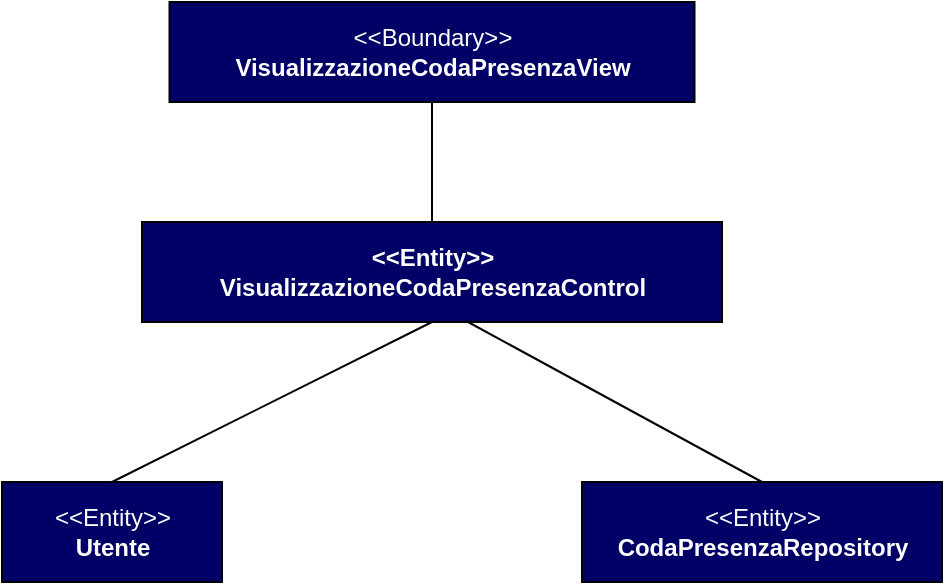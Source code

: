 <mxfile version="13.9.5" type="device"><diagram name="Page-1" id="929967ad-93f9-6ef4-fab6-5d389245f69c"><mxGraphModel dx="714" dy="533" grid="1" gridSize="10" guides="1" tooltips="1" connect="1" arrows="1" fold="1" page="1" pageScale="1.5" pageWidth="1169" pageHeight="826" background="none" math="0" shadow="0"><root><mxCell id="0" style=";html=1;"/><mxCell id="1" style=";html=1;" parent="0"/><mxCell id="qwX3oTCfdqMI3JBmAdr7-1" value="&lt;font color=&quot;#ffffff&quot;&gt;&amp;lt;&amp;lt;Entity&amp;gt;&amp;gt;&lt;br&gt;&lt;/font&gt;&lt;b&gt;&lt;font color=&quot;#ffffff&quot;&gt;Utente&lt;/font&gt;&lt;br&gt;&lt;/b&gt;" style="html=1;fillColor=#000066;" parent="1" vertex="1"><mxGeometry x="350" y="470" width="110" height="50" as="geometry"/></mxCell><mxCell id="qwX3oTCfdqMI3JBmAdr7-8" value="&lt;font color=&quot;#ffffff&quot;&gt;&amp;lt;&amp;lt;Boundary&amp;gt;&amp;gt;&lt;br&gt;&lt;b&gt;VisualizzazioneCodaPresenzaView&lt;/b&gt;&lt;/font&gt;" style="html=1;fillColor=#000066;" parent="1" vertex="1"><mxGeometry x="433.75" y="230" width="262.5" height="50" as="geometry"/></mxCell><mxCell id="qwX3oTCfdqMI3JBmAdr7-9" value="&lt;b&gt;&lt;font color=&quot;#ffffff&quot;&gt;&amp;lt;&amp;lt;Entity&amp;gt;&amp;gt;&lt;br&gt;VisualizzazioneCodaPresenzaControl&lt;/font&gt;&lt;br&gt;&lt;/b&gt;" style="html=1;fillColor=#000066;" parent="1" vertex="1"><mxGeometry x="420" y="340" width="290" height="50" as="geometry"/></mxCell><mxCell id="qwX3oTCfdqMI3JBmAdr7-11" value="" style="endArrow=none;html=1;entryX=0.5;entryY=1;entryDx=0;entryDy=0;exitX=0.5;exitY=0;exitDx=0;exitDy=0;" parent="1" source="qwX3oTCfdqMI3JBmAdr7-9" target="qwX3oTCfdqMI3JBmAdr7-8" edge="1"><mxGeometry width="50" height="50" relative="1" as="geometry"><mxPoint x="680" y="420" as="sourcePoint"/><mxPoint x="730" y="370" as="targetPoint"/></mxGeometry></mxCell><mxCell id="qwX3oTCfdqMI3JBmAdr7-13" value="" style="endArrow=none;html=1;entryX=0.5;entryY=1;entryDx=0;entryDy=0;exitX=0.5;exitY=0;exitDx=0;exitDy=0;" parent="1" source="qwX3oTCfdqMI3JBmAdr7-1" target="qwX3oTCfdqMI3JBmAdr7-9" edge="1"><mxGeometry width="50" height="50" relative="1" as="geometry"><mxPoint x="630" y="460" as="sourcePoint"/><mxPoint x="545" y="390" as="targetPoint"/></mxGeometry></mxCell><mxCell id="DmwrXDBetGTBXpi0zydV-1" value="&lt;font color=&quot;#ffffff&quot;&gt;&amp;lt;&amp;lt;Entity&amp;gt;&amp;gt;&lt;br&gt;&lt;/font&gt;&lt;b&gt;&lt;font color=&quot;#ffffff&quot;&gt;CodaPresenzaRepository&lt;/font&gt;&lt;br&gt;&lt;/b&gt;" style="html=1;fillColor=#000066;" vertex="1" parent="1"><mxGeometry x="640" y="470" width="180" height="50" as="geometry"/></mxCell><mxCell id="DmwrXDBetGTBXpi0zydV-2" value="" style="endArrow=none;html=1;entryX=0.5;entryY=0;entryDx=0;entryDy=0;exitX=0.559;exitY=0.99;exitDx=0;exitDy=0;exitPerimeter=0;" edge="1" parent="1" source="qwX3oTCfdqMI3JBmAdr7-9" target="DmwrXDBetGTBXpi0zydV-1"><mxGeometry width="50" height="50" relative="1" as="geometry"><mxPoint x="580" y="392" as="sourcePoint"/><mxPoint x="740" y="470" as="targetPoint"/></mxGeometry></mxCell></root></mxGraphModel></diagram></mxfile>